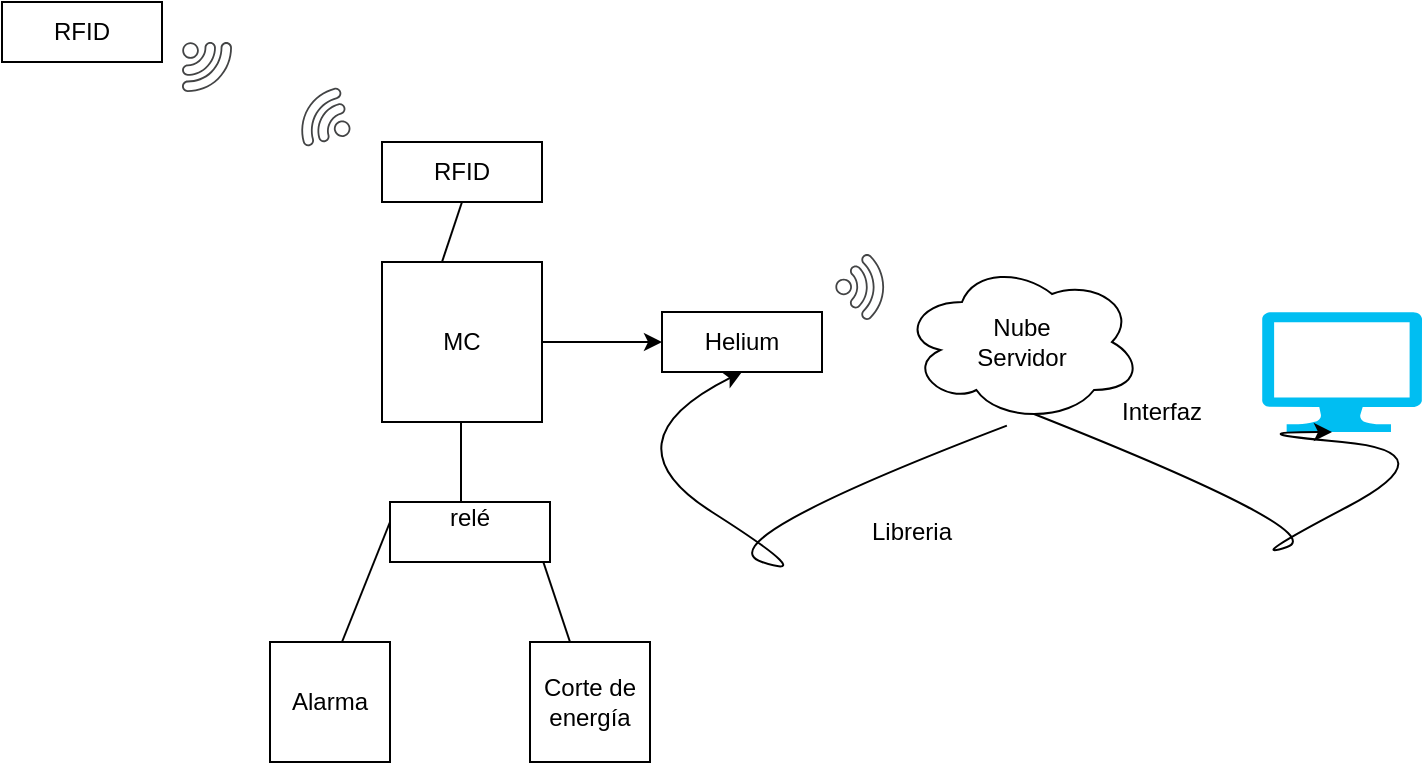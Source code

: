 <mxfile version="23.1.6" type="github">
  <diagram name="Página-1" id="ce752-yGMT6RYrDapMry">
    <mxGraphModel dx="1050" dy="557" grid="1" gridSize="10" guides="1" tooltips="1" connect="1" arrows="1" fold="1" page="1" pageScale="1" pageWidth="827" pageHeight="1169" math="0" shadow="0">
      <root>
        <mxCell id="0" />
        <mxCell id="1" parent="0" />
        <mxCell id="Y0W770uxusdonkd-2EMa-26" style="edgeStyle=orthogonalEdgeStyle;rounded=0;orthogonalLoop=1;jettySize=auto;html=1;" edge="1" parent="1" source="Y0W770uxusdonkd-2EMa-1" target="Y0W770uxusdonkd-2EMa-2">
          <mxGeometry relative="1" as="geometry" />
        </mxCell>
        <mxCell id="Y0W770uxusdonkd-2EMa-1" value="MC" style="whiteSpace=wrap;html=1;aspect=fixed;" vertex="1" parent="1">
          <mxGeometry x="280" y="180" width="80" height="80" as="geometry" />
        </mxCell>
        <mxCell id="Y0W770uxusdonkd-2EMa-2" value="Helium" style="rounded=0;whiteSpace=wrap;html=1;" vertex="1" parent="1">
          <mxGeometry x="420" y="205" width="80" height="30" as="geometry" />
        </mxCell>
        <mxCell id="Y0W770uxusdonkd-2EMa-3" value="Alarma" style="whiteSpace=wrap;html=1;aspect=fixed;" vertex="1" parent="1">
          <mxGeometry x="224" y="370" width="60" height="60" as="geometry" />
        </mxCell>
        <mxCell id="Y0W770uxusdonkd-2EMa-4" value="Corte de energía" style="whiteSpace=wrap;html=1;aspect=fixed;" vertex="1" parent="1">
          <mxGeometry x="354" y="370" width="60" height="60" as="geometry" />
        </mxCell>
        <mxCell id="Y0W770uxusdonkd-2EMa-8" value="" style="endArrow=none;html=1;rounded=0;" edge="1" parent="1">
          <mxGeometry width="50" height="50" relative="1" as="geometry">
            <mxPoint x="374" y="370" as="sourcePoint" />
            <mxPoint x="354" y="310" as="targetPoint" />
          </mxGeometry>
        </mxCell>
        <mxCell id="Y0W770uxusdonkd-2EMa-9" value="" style="endArrow=none;html=1;rounded=0;" edge="1" parent="1">
          <mxGeometry width="50" height="50" relative="1" as="geometry">
            <mxPoint x="260" y="370" as="sourcePoint" />
            <mxPoint x="284" y="310" as="targetPoint" />
          </mxGeometry>
        </mxCell>
        <mxCell id="Y0W770uxusdonkd-2EMa-11" value="" style="endArrow=none;html=1;rounded=0;" edge="1" parent="1">
          <mxGeometry width="50" height="50" relative="1" as="geometry">
            <mxPoint x="319.5" y="300" as="sourcePoint" />
            <mxPoint x="319.5" y="260" as="targetPoint" />
          </mxGeometry>
        </mxCell>
        <mxCell id="Y0W770uxusdonkd-2EMa-14" value="RFID" style="rounded=0;whiteSpace=wrap;html=1;" vertex="1" parent="1">
          <mxGeometry x="280" y="120" width="80" height="30" as="geometry" />
        </mxCell>
        <mxCell id="Y0W770uxusdonkd-2EMa-19" value="" style="sketch=0;pointerEvents=1;shadow=0;dashed=0;html=1;strokeColor=none;fillColor=#434445;aspect=fixed;labelPosition=center;verticalLabelPosition=bottom;verticalAlign=top;align=center;outlineConnect=0;shape=mxgraph.vvd.wi_fi;rotation=-105;" vertex="1" parent="1">
          <mxGeometry x="237.5" y="95" width="25" height="25" as="geometry" />
        </mxCell>
        <mxCell id="Y0W770uxusdonkd-2EMa-20" value="RFID" style="rounded=0;whiteSpace=wrap;html=1;" vertex="1" parent="1">
          <mxGeometry x="90" y="50" width="80" height="30" as="geometry" />
        </mxCell>
        <mxCell id="Y0W770uxusdonkd-2EMa-21" value="" style="sketch=0;pointerEvents=1;shadow=0;dashed=0;html=1;strokeColor=none;fillColor=#434445;aspect=fixed;labelPosition=center;verticalLabelPosition=bottom;verticalAlign=top;align=center;outlineConnect=0;shape=mxgraph.vvd.wi_fi;rotation=90;" vertex="1" parent="1">
          <mxGeometry x="180" y="70" width="25" height="25" as="geometry" />
        </mxCell>
        <mxCell id="Y0W770uxusdonkd-2EMa-24" value="" style="endArrow=none;html=1;rounded=0;entryX=0.5;entryY=1;entryDx=0;entryDy=0;" edge="1" parent="1" target="Y0W770uxusdonkd-2EMa-14">
          <mxGeometry width="50" height="50" relative="1" as="geometry">
            <mxPoint x="310" y="180" as="sourcePoint" />
            <mxPoint x="360" y="130" as="targetPoint" />
          </mxGeometry>
        </mxCell>
        <mxCell id="Y0W770uxusdonkd-2EMa-25" value="relé&lt;div&gt;&lt;br&gt;&lt;/div&gt;" style="rounded=0;whiteSpace=wrap;html=1;" vertex="1" parent="1">
          <mxGeometry x="284" y="300" width="80" height="30" as="geometry" />
        </mxCell>
        <mxCell id="Y0W770uxusdonkd-2EMa-27" value="Nube&lt;br&gt;Servidor" style="ellipse;shape=cloud;whiteSpace=wrap;html=1;" vertex="1" parent="1">
          <mxGeometry x="540" y="180" width="120" height="80" as="geometry" />
        </mxCell>
        <mxCell id="Y0W770uxusdonkd-2EMa-28" value="" style="sketch=0;pointerEvents=1;shadow=0;dashed=0;html=1;strokeColor=none;fillColor=#434445;aspect=fixed;labelPosition=center;verticalLabelPosition=bottom;verticalAlign=top;align=center;outlineConnect=0;shape=mxgraph.vvd.wi_fi;rotation=45;" vertex="1" parent="1">
          <mxGeometry x="510" y="180" width="25" height="25" as="geometry" />
        </mxCell>
        <mxCell id="Y0W770uxusdonkd-2EMa-29" value="" style="curved=1;endArrow=classic;html=1;rounded=0;entryX=0.5;entryY=1;entryDx=0;entryDy=0;exitX=0.437;exitY=1.023;exitDx=0;exitDy=0;exitPerimeter=0;" edge="1" parent="1" source="Y0W770uxusdonkd-2EMa-27" target="Y0W770uxusdonkd-2EMa-2">
          <mxGeometry width="50" height="50" relative="1" as="geometry">
            <mxPoint x="390" y="320" as="sourcePoint" />
            <mxPoint x="440" y="270" as="targetPoint" />
            <Array as="points">
              <mxPoint x="440" y="320" />
              <mxPoint x="500" y="340" />
              <mxPoint x="390" y="270" />
            </Array>
          </mxGeometry>
        </mxCell>
        <mxCell id="Y0W770uxusdonkd-2EMa-30" value="Libreria" style="text;html=1;align=center;verticalAlign=middle;whiteSpace=wrap;rounded=0;" vertex="1" parent="1">
          <mxGeometry x="515" y="300" width="60" height="30" as="geometry" />
        </mxCell>
        <mxCell id="Y0W770uxusdonkd-2EMa-32" value="" style="verticalLabelPosition=bottom;html=1;verticalAlign=top;align=center;strokeColor=none;fillColor=#00BEF2;shape=mxgraph.azure.computer;pointerEvents=1;" vertex="1" parent="1">
          <mxGeometry x="720" y="205" width="80" height="60" as="geometry" />
        </mxCell>
        <mxCell id="Y0W770uxusdonkd-2EMa-35" value="" style="curved=1;endArrow=classic;html=1;rounded=0;exitX=0.55;exitY=0.95;exitDx=0;exitDy=0;exitPerimeter=0;" edge="1" parent="1" source="Y0W770uxusdonkd-2EMa-27">
          <mxGeometry width="50" height="50" relative="1" as="geometry">
            <mxPoint x="705" y="315" as="sourcePoint" />
            <mxPoint x="755" y="265" as="targetPoint" />
            <Array as="points">
              <mxPoint x="755" y="315" />
              <mxPoint x="710" y="330" />
              <mxPoint x="815" y="275" />
              <mxPoint x="705" y="265" />
            </Array>
          </mxGeometry>
        </mxCell>
        <mxCell id="Y0W770uxusdonkd-2EMa-36" value="Interfaz" style="text;html=1;align=center;verticalAlign=middle;whiteSpace=wrap;rounded=0;" vertex="1" parent="1">
          <mxGeometry x="640" y="240" width="60" height="30" as="geometry" />
        </mxCell>
      </root>
    </mxGraphModel>
  </diagram>
</mxfile>
